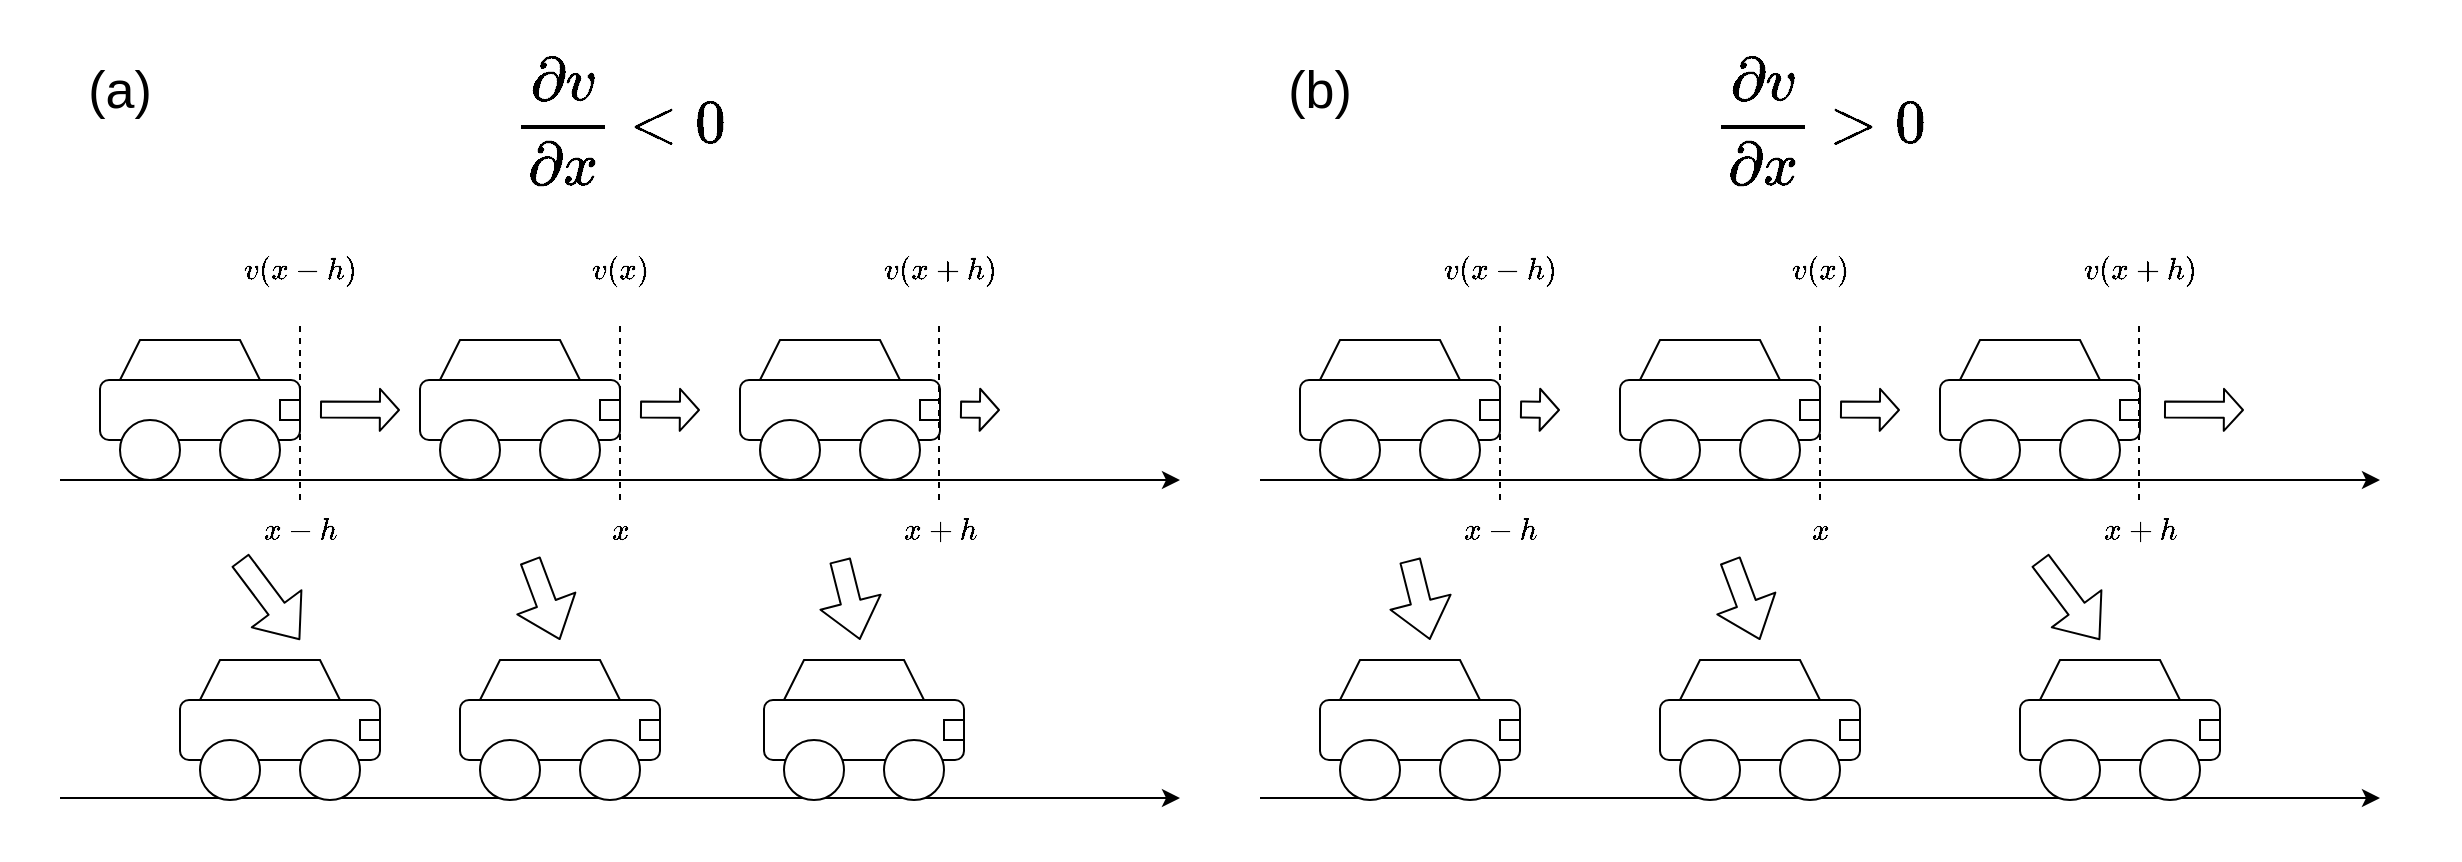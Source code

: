 <mxfile version="26.0.9">
  <diagram id="SmtIXXbZFP3DXlKp8mol" name="ページ1">
    <mxGraphModel dx="1912" dy="1160" grid="1" gridSize="10" guides="1" tooltips="1" connect="1" arrows="1" fold="1" page="1" pageScale="1" pageWidth="1250" pageHeight="450" background="#ffffff" math="1" shadow="0">
      <root>
        <mxCell id="0" />
        <mxCell id="1" parent="0" />
        <mxCell id="lmOXvpT1KxCB2jdBHO6H-160" value="" style="rounded=0;whiteSpace=wrap;html=1;fillColor=default;strokeColor=none;" vertex="1" parent="1">
          <mxGeometry x="10" y="10" width="1230" height="430" as="geometry" />
        </mxCell>
        <mxCell id="2" value="" style="endArrow=classic;html=1;strokeColor=#000000;" parent="1" edge="1">
          <mxGeometry width="50" height="50" relative="1" as="geometry">
            <mxPoint x="40" y="250" as="sourcePoint" />
            <mxPoint x="600" y="250" as="targetPoint" />
          </mxGeometry>
        </mxCell>
        <mxCell id="10" value="" style="group" parent="1" vertex="1" connectable="0">
          <mxGeometry x="60" y="180" width="100" height="70" as="geometry" />
        </mxCell>
        <mxCell id="3" value="" style="rounded=1;whiteSpace=wrap;html=1;fillColor=none;strokeColor=#000000;" parent="10" vertex="1">
          <mxGeometry y="20" width="100" height="30" as="geometry" />
        </mxCell>
        <mxCell id="4" value="" style="shape=trapezoid;perimeter=trapezoidPerimeter;whiteSpace=wrap;html=1;fixedSize=1;strokeColor=#000000;fillColor=none;size=10;" parent="10" vertex="1">
          <mxGeometry x="10" width="70" height="20" as="geometry" />
        </mxCell>
        <mxCell id="6" value="" style="ellipse;whiteSpace=wrap;html=1;aspect=fixed;strokeColor=#000000;fillColor=#FFFFFF;" parent="10" vertex="1">
          <mxGeometry x="60" y="40" width="30" height="30" as="geometry" />
        </mxCell>
        <mxCell id="7" value="" style="ellipse;whiteSpace=wrap;html=1;aspect=fixed;strokeColor=#000000;fillColor=#FFFFFF;" parent="10" vertex="1">
          <mxGeometry x="10" y="40" width="30" height="30" as="geometry" />
        </mxCell>
        <mxCell id="8" value="" style="rounded=0;whiteSpace=wrap;html=1;strokeColor=#000000;fillColor=#FFFFFF;" parent="10" vertex="1">
          <mxGeometry x="90" y="30" width="10" height="10" as="geometry" />
        </mxCell>
        <mxCell id="11" value="" style="group" parent="1" vertex="1" connectable="0">
          <mxGeometry x="220" y="180" width="100" height="70" as="geometry" />
        </mxCell>
        <mxCell id="12" value="" style="rounded=1;whiteSpace=wrap;html=1;fillColor=none;strokeColor=#000000;" parent="11" vertex="1">
          <mxGeometry y="20" width="100" height="30" as="geometry" />
        </mxCell>
        <mxCell id="13" value="" style="shape=trapezoid;perimeter=trapezoidPerimeter;whiteSpace=wrap;html=1;fixedSize=1;strokeColor=#000000;fillColor=none;size=10;" parent="11" vertex="1">
          <mxGeometry x="10" width="70" height="20" as="geometry" />
        </mxCell>
        <mxCell id="14" value="" style="ellipse;whiteSpace=wrap;html=1;aspect=fixed;strokeColor=#000000;fillColor=#FFFFFF;" parent="11" vertex="1">
          <mxGeometry x="60" y="40" width="30" height="30" as="geometry" />
        </mxCell>
        <mxCell id="15" value="" style="ellipse;whiteSpace=wrap;html=1;aspect=fixed;strokeColor=#000000;fillColor=#FFFFFF;" parent="11" vertex="1">
          <mxGeometry x="10" y="40" width="30" height="30" as="geometry" />
        </mxCell>
        <mxCell id="16" value="" style="rounded=0;whiteSpace=wrap;html=1;strokeColor=#000000;fillColor=#FFFFFF;" parent="11" vertex="1">
          <mxGeometry x="90" y="30" width="10" height="10" as="geometry" />
        </mxCell>
        <mxCell id="24" value="" style="shape=flexArrow;endArrow=classic;html=1;strokeColor=#000000;width=8;endSize=2.85;endWidth=12;" parent="11" edge="1">
          <mxGeometry width="50" height="50" relative="1" as="geometry">
            <mxPoint x="-50" y="34.75" as="sourcePoint" />
            <mxPoint x="-10" y="35" as="targetPoint" />
          </mxGeometry>
        </mxCell>
        <mxCell id="28" value="" style="endArrow=none;dashed=1;html=1;strokeWidth=1;strokeColor=#000000;" parent="11" edge="1">
          <mxGeometry width="50" height="50" relative="1" as="geometry">
            <mxPoint x="100" y="80" as="sourcePoint" />
            <mxPoint x="100" y="-10" as="targetPoint" />
          </mxGeometry>
        </mxCell>
        <mxCell id="17" value="" style="group" parent="1" vertex="1" connectable="0">
          <mxGeometry x="380" y="180" width="100" height="70" as="geometry" />
        </mxCell>
        <mxCell id="18" value="" style="rounded=1;whiteSpace=wrap;html=1;fillColor=none;strokeColor=#000000;" parent="17" vertex="1">
          <mxGeometry y="20" width="100" height="30" as="geometry" />
        </mxCell>
        <mxCell id="19" value="" style="shape=trapezoid;perimeter=trapezoidPerimeter;whiteSpace=wrap;html=1;fixedSize=1;strokeColor=#000000;fillColor=none;size=10;" parent="17" vertex="1">
          <mxGeometry x="10" width="70" height="20" as="geometry" />
        </mxCell>
        <mxCell id="20" value="" style="ellipse;whiteSpace=wrap;html=1;aspect=fixed;strokeColor=#000000;fillColor=#FFFFFF;" parent="17" vertex="1">
          <mxGeometry x="60" y="40" width="30" height="30" as="geometry" />
        </mxCell>
        <mxCell id="21" value="" style="ellipse;whiteSpace=wrap;html=1;aspect=fixed;strokeColor=#000000;fillColor=#FFFFFF;" parent="17" vertex="1">
          <mxGeometry x="10" y="40" width="30" height="30" as="geometry" />
        </mxCell>
        <mxCell id="22" value="" style="rounded=0;whiteSpace=wrap;html=1;strokeColor=#000000;fillColor=#FFFFFF;" parent="17" vertex="1">
          <mxGeometry x="90" y="30" width="10" height="10" as="geometry" />
        </mxCell>
        <mxCell id="29" value="" style="endArrow=none;dashed=1;html=1;strokeWidth=1;strokeColor=#000000;" parent="17" edge="1">
          <mxGeometry width="50" height="50" relative="1" as="geometry">
            <mxPoint x="99.5" y="80" as="sourcePoint" />
            <mxPoint x="99.5" y="-10" as="targetPoint" />
          </mxGeometry>
        </mxCell>
        <mxCell id="25" value="" style="shape=flexArrow;endArrow=classic;html=1;strokeColor=#000000;width=8;endSize=2.85;endWidth=12;" parent="1" edge="1">
          <mxGeometry width="50" height="50" relative="1" as="geometry">
            <mxPoint x="490" y="214.75" as="sourcePoint" />
            <mxPoint x="510" y="215" as="targetPoint" />
          </mxGeometry>
        </mxCell>
        <mxCell id="26" value="" style="shape=flexArrow;endArrow=classic;html=1;strokeColor=#000000;width=8;endSize=2.85;endWidth=12;" parent="1" edge="1">
          <mxGeometry width="50" height="50" relative="1" as="geometry">
            <mxPoint x="330" y="214.75" as="sourcePoint" />
            <mxPoint x="360" y="215" as="targetPoint" />
          </mxGeometry>
        </mxCell>
        <mxCell id="27" value="" style="endArrow=none;dashed=1;html=1;strokeWidth=1;strokeColor=#000000;" parent="1" edge="1">
          <mxGeometry width="50" height="50" relative="1" as="geometry">
            <mxPoint x="160" y="260" as="sourcePoint" />
            <mxPoint x="160" y="170" as="targetPoint" />
          </mxGeometry>
        </mxCell>
        <mxCell id="30" value="`x`" style="text;html=1;strokeColor=none;fillColor=none;align=center;verticalAlign=middle;whiteSpace=wrap;rounded=0;fontColor=#000000;fontSize=13;" parent="1" vertex="1">
          <mxGeometry x="300" y="260" width="40" height="30" as="geometry" />
        </mxCell>
        <mxCell id="31" value="`x+h`" style="text;html=1;strokeColor=none;fillColor=none;align=center;verticalAlign=middle;whiteSpace=wrap;rounded=0;fontColor=#000000;fontSize=13;" parent="1" vertex="1">
          <mxGeometry x="460" y="260" width="40" height="30" as="geometry" />
        </mxCell>
        <mxCell id="32" value="`x-h`" style="text;html=1;strokeColor=none;fillColor=none;align=center;verticalAlign=middle;whiteSpace=wrap;rounded=0;fontColor=#000000;fontSize=13;" parent="1" vertex="1">
          <mxGeometry x="140" y="260" width="40" height="30" as="geometry" />
        </mxCell>
        <mxCell id="33" value="`v(x-h)`" style="text;html=1;strokeColor=none;fillColor=none;align=center;verticalAlign=middle;whiteSpace=wrap;rounded=0;fontColor=#000000;fontSize=13;" parent="1" vertex="1">
          <mxGeometry x="130" y="130" width="60" height="30" as="geometry" />
        </mxCell>
        <mxCell id="34" value="`v(x)`" style="text;html=1;strokeColor=none;fillColor=none;align=center;verticalAlign=middle;whiteSpace=wrap;rounded=0;fontColor=#000000;fontSize=13;" parent="1" vertex="1">
          <mxGeometry x="290" y="130" width="60" height="30" as="geometry" />
        </mxCell>
        <mxCell id="35" value="`v(x+h)`" style="text;html=1;strokeColor=none;fillColor=none;align=center;verticalAlign=middle;whiteSpace=wrap;rounded=0;fontColor=#000000;fontSize=13;" parent="1" vertex="1">
          <mxGeometry x="450" y="130" width="60" height="30" as="geometry" />
        </mxCell>
        <mxCell id="67" value="" style="endArrow=classic;html=1;strokeColor=#000000;" parent="1" edge="1">
          <mxGeometry width="50" height="50" relative="1" as="geometry">
            <mxPoint x="40" y="409" as="sourcePoint" />
            <mxPoint x="600" y="409" as="targetPoint" />
          </mxGeometry>
        </mxCell>
        <mxCell id="68" value="" style="group" parent="1" vertex="1" connectable="0">
          <mxGeometry x="100" y="340" width="100" height="70" as="geometry" />
        </mxCell>
        <mxCell id="69" value="" style="rounded=1;whiteSpace=wrap;html=1;fillColor=none;strokeColor=#000000;" parent="68" vertex="1">
          <mxGeometry y="20" width="100" height="30" as="geometry" />
        </mxCell>
        <mxCell id="70" value="" style="shape=trapezoid;perimeter=trapezoidPerimeter;whiteSpace=wrap;html=1;fixedSize=1;strokeColor=#000000;fillColor=none;size=10;" parent="68" vertex="1">
          <mxGeometry x="10" width="70" height="20" as="geometry" />
        </mxCell>
        <mxCell id="71" value="" style="ellipse;whiteSpace=wrap;html=1;aspect=fixed;strokeColor=#000000;fillColor=#FFFFFF;" parent="68" vertex="1">
          <mxGeometry x="60" y="40" width="30" height="30" as="geometry" />
        </mxCell>
        <mxCell id="72" value="" style="ellipse;whiteSpace=wrap;html=1;aspect=fixed;strokeColor=#000000;fillColor=#FFFFFF;" parent="68" vertex="1">
          <mxGeometry x="10" y="40" width="30" height="30" as="geometry" />
        </mxCell>
        <mxCell id="73" value="" style="rounded=0;whiteSpace=wrap;html=1;strokeColor=#000000;fillColor=#FFFFFF;" parent="68" vertex="1">
          <mxGeometry x="90" y="30" width="10" height="10" as="geometry" />
        </mxCell>
        <mxCell id="82" value="" style="group" parent="1" vertex="1" connectable="0">
          <mxGeometry x="392" y="340" width="100" height="70" as="geometry" />
        </mxCell>
        <mxCell id="83" value="" style="rounded=1;whiteSpace=wrap;html=1;fillColor=none;strokeColor=#000000;" parent="82" vertex="1">
          <mxGeometry y="20" width="100" height="30" as="geometry" />
        </mxCell>
        <mxCell id="84" value="" style="shape=trapezoid;perimeter=trapezoidPerimeter;whiteSpace=wrap;html=1;fixedSize=1;strokeColor=#000000;fillColor=none;size=10;" parent="82" vertex="1">
          <mxGeometry x="10" width="70" height="20" as="geometry" />
        </mxCell>
        <mxCell id="85" value="" style="ellipse;whiteSpace=wrap;html=1;aspect=fixed;strokeColor=#000000;fillColor=#FFFFFF;" parent="82" vertex="1">
          <mxGeometry x="60" y="40" width="30" height="30" as="geometry" />
        </mxCell>
        <mxCell id="86" value="" style="ellipse;whiteSpace=wrap;html=1;aspect=fixed;strokeColor=#000000;fillColor=#FFFFFF;" parent="82" vertex="1">
          <mxGeometry x="10" y="40" width="30" height="30" as="geometry" />
        </mxCell>
        <mxCell id="87" value="" style="rounded=0;whiteSpace=wrap;html=1;strokeColor=#000000;fillColor=#FFFFFF;" parent="82" vertex="1">
          <mxGeometry x="90" y="30" width="10" height="10" as="geometry" />
        </mxCell>
        <mxCell id="100" value="" style="group" parent="1" vertex="1" connectable="0">
          <mxGeometry x="240" y="340" width="100" height="70" as="geometry" />
        </mxCell>
        <mxCell id="75" value="" style="rounded=1;whiteSpace=wrap;html=1;fillColor=none;strokeColor=#000000;" parent="100" vertex="1">
          <mxGeometry y="20" width="100" height="30" as="geometry" />
        </mxCell>
        <mxCell id="76" value="" style="shape=trapezoid;perimeter=trapezoidPerimeter;whiteSpace=wrap;html=1;fixedSize=1;strokeColor=#000000;fillColor=none;size=10;" parent="100" vertex="1">
          <mxGeometry x="10" width="70" height="20" as="geometry" />
        </mxCell>
        <mxCell id="77" value="" style="ellipse;whiteSpace=wrap;html=1;aspect=fixed;strokeColor=#000000;fillColor=#FFFFFF;" parent="100" vertex="1">
          <mxGeometry x="60" y="40" width="30" height="30" as="geometry" />
        </mxCell>
        <mxCell id="78" value="" style="ellipse;whiteSpace=wrap;html=1;aspect=fixed;strokeColor=#000000;fillColor=#FFFFFF;" parent="100" vertex="1">
          <mxGeometry x="10" y="40" width="30" height="30" as="geometry" />
        </mxCell>
        <mxCell id="79" value="" style="rounded=0;whiteSpace=wrap;html=1;strokeColor=#000000;fillColor=#FFFFFF;" parent="100" vertex="1">
          <mxGeometry x="90" y="30" width="10" height="10" as="geometry" />
        </mxCell>
        <mxCell id="101" value="" style="shape=flexArrow;endArrow=classic;html=1;strokeColor=#000000;strokeWidth=1;fontSize=13;fontColor=#000000;" parent="1" edge="1">
          <mxGeometry width="50" height="50" relative="1" as="geometry">
            <mxPoint x="130" y="290" as="sourcePoint" />
            <mxPoint x="160" y="330" as="targetPoint" />
          </mxGeometry>
        </mxCell>
        <mxCell id="102" value="" style="shape=flexArrow;endArrow=classic;html=1;strokeColor=#000000;strokeWidth=1;fontSize=13;fontColor=#000000;" parent="1" edge="1">
          <mxGeometry width="50" height="50" relative="1" as="geometry">
            <mxPoint x="275" y="290" as="sourcePoint" />
            <mxPoint x="290" y="330" as="targetPoint" />
          </mxGeometry>
        </mxCell>
        <mxCell id="103" value="" style="shape=flexArrow;endArrow=classic;html=1;strokeColor=#000000;strokeWidth=1;fontSize=13;fontColor=#000000;" parent="1" edge="1">
          <mxGeometry width="50" height="50" relative="1" as="geometry">
            <mxPoint x="430" y="290" as="sourcePoint" />
            <mxPoint x="440" y="330" as="targetPoint" />
          </mxGeometry>
        </mxCell>
        <mxCell id="104" value="`\frac{\partial v}{\partial x} &amp;lt; 0`" style="text;html=1;strokeColor=none;fillColor=none;align=center;verticalAlign=middle;whiteSpace=wrap;rounded=0;fontColor=#000000;fontSize=26;" parent="1" vertex="1">
          <mxGeometry x="265" y="40" width="110" height="60" as="geometry" />
        </mxCell>
        <mxCell id="105" value="" style="endArrow=classic;html=1;strokeColor=#000000;" parent="1" edge="1">
          <mxGeometry width="50" height="50" relative="1" as="geometry">
            <mxPoint x="640" y="250" as="sourcePoint" />
            <mxPoint x="1200" y="250" as="targetPoint" />
          </mxGeometry>
        </mxCell>
        <mxCell id="106" value="" style="group" parent="1" vertex="1" connectable="0">
          <mxGeometry x="660" y="180" width="100" height="70" as="geometry" />
        </mxCell>
        <mxCell id="107" value="" style="rounded=1;whiteSpace=wrap;html=1;fillColor=none;strokeColor=#000000;" parent="106" vertex="1">
          <mxGeometry y="20" width="100" height="30" as="geometry" />
        </mxCell>
        <mxCell id="108" value="" style="shape=trapezoid;perimeter=trapezoidPerimeter;whiteSpace=wrap;html=1;fixedSize=1;strokeColor=#000000;fillColor=none;size=10;" parent="106" vertex="1">
          <mxGeometry x="10" width="70" height="20" as="geometry" />
        </mxCell>
        <mxCell id="109" value="" style="ellipse;whiteSpace=wrap;html=1;aspect=fixed;strokeColor=#000000;fillColor=#FFFFFF;" parent="106" vertex="1">
          <mxGeometry x="60" y="40" width="30" height="30" as="geometry" />
        </mxCell>
        <mxCell id="110" value="" style="ellipse;whiteSpace=wrap;html=1;aspect=fixed;strokeColor=#000000;fillColor=#FFFFFF;" parent="106" vertex="1">
          <mxGeometry x="10" y="40" width="30" height="30" as="geometry" />
        </mxCell>
        <mxCell id="111" value="" style="rounded=0;whiteSpace=wrap;html=1;strokeColor=#000000;fillColor=#FFFFFF;" parent="106" vertex="1">
          <mxGeometry x="90" y="30" width="10" height="10" as="geometry" />
        </mxCell>
        <mxCell id="120" value="" style="group" parent="1" vertex="1" connectable="0">
          <mxGeometry x="980" y="180" width="100" height="70" as="geometry" />
        </mxCell>
        <mxCell id="121" value="" style="rounded=1;whiteSpace=wrap;html=1;fillColor=none;strokeColor=#000000;" parent="120" vertex="1">
          <mxGeometry y="20" width="100" height="30" as="geometry" />
        </mxCell>
        <mxCell id="122" value="" style="shape=trapezoid;perimeter=trapezoidPerimeter;whiteSpace=wrap;html=1;fixedSize=1;strokeColor=#000000;fillColor=none;size=10;" parent="120" vertex="1">
          <mxGeometry x="10" width="70" height="20" as="geometry" />
        </mxCell>
        <mxCell id="123" value="" style="ellipse;whiteSpace=wrap;html=1;aspect=fixed;strokeColor=#000000;fillColor=#FFFFFF;" parent="120" vertex="1">
          <mxGeometry x="60" y="40" width="30" height="30" as="geometry" />
        </mxCell>
        <mxCell id="124" value="" style="ellipse;whiteSpace=wrap;html=1;aspect=fixed;strokeColor=#000000;fillColor=#FFFFFF;" parent="120" vertex="1">
          <mxGeometry x="10" y="40" width="30" height="30" as="geometry" />
        </mxCell>
        <mxCell id="125" value="" style="rounded=0;whiteSpace=wrap;html=1;strokeColor=#000000;fillColor=#FFFFFF;" parent="120" vertex="1">
          <mxGeometry x="90" y="30" width="10" height="10" as="geometry" />
        </mxCell>
        <mxCell id="126" value="" style="endArrow=none;dashed=1;html=1;strokeWidth=1;strokeColor=#000000;" parent="120" edge="1">
          <mxGeometry width="50" height="50" relative="1" as="geometry">
            <mxPoint x="99.5" y="80" as="sourcePoint" />
            <mxPoint x="99.5" y="-10" as="targetPoint" />
          </mxGeometry>
        </mxCell>
        <mxCell id="127" value="" style="shape=flexArrow;endArrow=classic;html=1;strokeColor=#000000;width=8;endSize=2.85;endWidth=12;" parent="1" edge="1">
          <mxGeometry width="50" height="50" relative="1" as="geometry">
            <mxPoint x="770" y="214.75" as="sourcePoint" />
            <mxPoint x="790" y="215" as="targetPoint" />
          </mxGeometry>
        </mxCell>
        <mxCell id="128" value="" style="shape=flexArrow;endArrow=classic;html=1;strokeColor=#000000;width=8;endSize=2.85;endWidth=12;" parent="1" edge="1">
          <mxGeometry width="50" height="50" relative="1" as="geometry">
            <mxPoint x="930" y="214.75" as="sourcePoint" />
            <mxPoint x="960" y="215" as="targetPoint" />
          </mxGeometry>
        </mxCell>
        <mxCell id="129" value="" style="endArrow=none;dashed=1;html=1;strokeWidth=1;strokeColor=#000000;" parent="1" edge="1">
          <mxGeometry width="50" height="50" relative="1" as="geometry">
            <mxPoint x="760" y="260" as="sourcePoint" />
            <mxPoint x="760" y="170" as="targetPoint" />
          </mxGeometry>
        </mxCell>
        <mxCell id="130" value="`x`" style="text;html=1;strokeColor=none;fillColor=none;align=center;verticalAlign=middle;whiteSpace=wrap;rounded=0;fontColor=#000000;fontSize=13;" parent="1" vertex="1">
          <mxGeometry x="900" y="260" width="40" height="30" as="geometry" />
        </mxCell>
        <mxCell id="131" value="`x+h`" style="text;html=1;strokeColor=none;fillColor=none;align=center;verticalAlign=middle;whiteSpace=wrap;rounded=0;fontColor=#000000;fontSize=13;" parent="1" vertex="1">
          <mxGeometry x="1060" y="260" width="40" height="30" as="geometry" />
        </mxCell>
        <mxCell id="132" value="`x-h`" style="text;html=1;strokeColor=none;fillColor=none;align=center;verticalAlign=middle;whiteSpace=wrap;rounded=0;fontColor=#000000;fontSize=13;" parent="1" vertex="1">
          <mxGeometry x="740" y="260" width="40" height="30" as="geometry" />
        </mxCell>
        <mxCell id="133" value="`v(x-h)`" style="text;html=1;strokeColor=none;fillColor=none;align=center;verticalAlign=middle;whiteSpace=wrap;rounded=0;fontColor=#000000;fontSize=13;" parent="1" vertex="1">
          <mxGeometry x="730" y="130" width="60" height="30" as="geometry" />
        </mxCell>
        <mxCell id="134" value="`v(x)`" style="text;html=1;strokeColor=none;fillColor=none;align=center;verticalAlign=middle;whiteSpace=wrap;rounded=0;fontColor=#000000;fontSize=13;" parent="1" vertex="1">
          <mxGeometry x="890" y="130" width="60" height="30" as="geometry" />
        </mxCell>
        <mxCell id="135" value="`v(x+h)`" style="text;html=1;strokeColor=none;fillColor=none;align=center;verticalAlign=middle;whiteSpace=wrap;rounded=0;fontColor=#000000;fontSize=13;" parent="1" vertex="1">
          <mxGeometry x="1050" y="130" width="60" height="30" as="geometry" />
        </mxCell>
        <mxCell id="136" value="" style="endArrow=classic;html=1;strokeColor=#000000;" parent="1" edge="1">
          <mxGeometry width="50" height="50" relative="1" as="geometry">
            <mxPoint x="640" y="409" as="sourcePoint" />
            <mxPoint x="1200" y="409" as="targetPoint" />
          </mxGeometry>
        </mxCell>
        <mxCell id="137" value="" style="group" parent="1" vertex="1" connectable="0">
          <mxGeometry x="670" y="340" width="100" height="70" as="geometry" />
        </mxCell>
        <mxCell id="138" value="" style="rounded=1;whiteSpace=wrap;html=1;fillColor=none;strokeColor=#000000;" parent="137" vertex="1">
          <mxGeometry y="20" width="100" height="30" as="geometry" />
        </mxCell>
        <mxCell id="139" value="" style="shape=trapezoid;perimeter=trapezoidPerimeter;whiteSpace=wrap;html=1;fixedSize=1;strokeColor=#000000;fillColor=none;size=10;" parent="137" vertex="1">
          <mxGeometry x="10" width="70" height="20" as="geometry" />
        </mxCell>
        <mxCell id="140" value="" style="ellipse;whiteSpace=wrap;html=1;aspect=fixed;strokeColor=#000000;fillColor=#FFFFFF;" parent="137" vertex="1">
          <mxGeometry x="60" y="40" width="30" height="30" as="geometry" />
        </mxCell>
        <mxCell id="141" value="" style="ellipse;whiteSpace=wrap;html=1;aspect=fixed;strokeColor=#000000;fillColor=#FFFFFF;" parent="137" vertex="1">
          <mxGeometry x="10" y="40" width="30" height="30" as="geometry" />
        </mxCell>
        <mxCell id="142" value="" style="rounded=0;whiteSpace=wrap;html=1;strokeColor=#000000;fillColor=#FFFFFF;" parent="137" vertex="1">
          <mxGeometry x="90" y="30" width="10" height="10" as="geometry" />
        </mxCell>
        <mxCell id="143" value="" style="group" parent="1" vertex="1" connectable="0">
          <mxGeometry x="1020" y="340" width="100" height="70" as="geometry" />
        </mxCell>
        <mxCell id="144" value="" style="rounded=1;whiteSpace=wrap;html=1;fillColor=none;strokeColor=#000000;" parent="143" vertex="1">
          <mxGeometry y="20" width="100" height="30" as="geometry" />
        </mxCell>
        <mxCell id="145" value="" style="shape=trapezoid;perimeter=trapezoidPerimeter;whiteSpace=wrap;html=1;fixedSize=1;strokeColor=#000000;fillColor=none;size=10;" parent="143" vertex="1">
          <mxGeometry x="10" width="70" height="20" as="geometry" />
        </mxCell>
        <mxCell id="146" value="" style="ellipse;whiteSpace=wrap;html=1;aspect=fixed;strokeColor=#000000;fillColor=#FFFFFF;" parent="143" vertex="1">
          <mxGeometry x="60" y="40" width="30" height="30" as="geometry" />
        </mxCell>
        <mxCell id="147" value="" style="ellipse;whiteSpace=wrap;html=1;aspect=fixed;strokeColor=#000000;fillColor=#FFFFFF;" parent="143" vertex="1">
          <mxGeometry x="10" y="40" width="30" height="30" as="geometry" />
        </mxCell>
        <mxCell id="148" value="" style="rounded=0;whiteSpace=wrap;html=1;strokeColor=#000000;fillColor=#FFFFFF;" parent="143" vertex="1">
          <mxGeometry x="90" y="30" width="10" height="10" as="geometry" />
        </mxCell>
        <mxCell id="149" value="" style="group" parent="1" vertex="1" connectable="0">
          <mxGeometry x="840" y="340" width="100" height="70" as="geometry" />
        </mxCell>
        <mxCell id="150" value="" style="rounded=1;whiteSpace=wrap;html=1;fillColor=none;strokeColor=#000000;" parent="149" vertex="1">
          <mxGeometry y="20" width="100" height="30" as="geometry" />
        </mxCell>
        <mxCell id="151" value="" style="shape=trapezoid;perimeter=trapezoidPerimeter;whiteSpace=wrap;html=1;fixedSize=1;strokeColor=#000000;fillColor=none;size=10;" parent="149" vertex="1">
          <mxGeometry x="10" width="70" height="20" as="geometry" />
        </mxCell>
        <mxCell id="152" value="" style="ellipse;whiteSpace=wrap;html=1;aspect=fixed;strokeColor=#000000;fillColor=#FFFFFF;" parent="149" vertex="1">
          <mxGeometry x="60" y="40" width="30" height="30" as="geometry" />
        </mxCell>
        <mxCell id="153" value="" style="ellipse;whiteSpace=wrap;html=1;aspect=fixed;strokeColor=#000000;fillColor=#FFFFFF;" parent="149" vertex="1">
          <mxGeometry x="10" y="40" width="30" height="30" as="geometry" />
        </mxCell>
        <mxCell id="154" value="" style="rounded=0;whiteSpace=wrap;html=1;strokeColor=#000000;fillColor=#FFFFFF;" parent="149" vertex="1">
          <mxGeometry x="90" y="30" width="10" height="10" as="geometry" />
        </mxCell>
        <mxCell id="155" value="" style="shape=flexArrow;endArrow=classic;html=1;strokeColor=#000000;strokeWidth=1;fontSize=13;fontColor=#000000;" parent="1" edge="1">
          <mxGeometry width="50" height="50" relative="1" as="geometry">
            <mxPoint x="1030" y="290" as="sourcePoint" />
            <mxPoint x="1060" y="330" as="targetPoint" />
          </mxGeometry>
        </mxCell>
        <mxCell id="156" value="" style="shape=flexArrow;endArrow=classic;html=1;strokeColor=#000000;strokeWidth=1;fontSize=13;fontColor=#000000;" parent="1" edge="1">
          <mxGeometry width="50" height="50" relative="1" as="geometry">
            <mxPoint x="875" y="290" as="sourcePoint" />
            <mxPoint x="890" y="330" as="targetPoint" />
          </mxGeometry>
        </mxCell>
        <mxCell id="157" value="" style="shape=flexArrow;endArrow=classic;html=1;strokeColor=#000000;strokeWidth=1;fontSize=13;fontColor=#000000;" parent="1" edge="1">
          <mxGeometry width="50" height="50" relative="1" as="geometry">
            <mxPoint x="715" y="290" as="sourcePoint" />
            <mxPoint x="725" y="330" as="targetPoint" />
          </mxGeometry>
        </mxCell>
        <mxCell id="158" value="`\frac{\partial v}{\partial x} &amp;gt; 0`" style="text;html=1;strokeColor=none;fillColor=none;align=center;verticalAlign=middle;whiteSpace=wrap;rounded=0;fontColor=#000000;fontSize=26;" parent="1" vertex="1">
          <mxGeometry x="865" y="40" width="110" height="60" as="geometry" />
        </mxCell>
        <mxCell id="113" value="" style="rounded=1;whiteSpace=wrap;html=1;fillColor=none;strokeColor=#000000;" parent="1" vertex="1">
          <mxGeometry x="820" y="200" width="100" height="30" as="geometry" />
        </mxCell>
        <mxCell id="114" value="" style="shape=trapezoid;perimeter=trapezoidPerimeter;whiteSpace=wrap;html=1;fixedSize=1;strokeColor=#000000;fillColor=none;size=10;" parent="1" vertex="1">
          <mxGeometry x="830" y="180" width="70" height="20" as="geometry" />
        </mxCell>
        <mxCell id="115" value="" style="ellipse;whiteSpace=wrap;html=1;aspect=fixed;strokeColor=#000000;fillColor=#FFFFFF;" parent="1" vertex="1">
          <mxGeometry x="880" y="220" width="30" height="30" as="geometry" />
        </mxCell>
        <mxCell id="116" value="" style="ellipse;whiteSpace=wrap;html=1;aspect=fixed;strokeColor=#000000;fillColor=#FFFFFF;" parent="1" vertex="1">
          <mxGeometry x="830" y="220" width="30" height="30" as="geometry" />
        </mxCell>
        <mxCell id="117" value="" style="rounded=0;whiteSpace=wrap;html=1;strokeColor=#000000;fillColor=#FFFFFF;" parent="1" vertex="1">
          <mxGeometry x="910" y="210" width="10" height="10" as="geometry" />
        </mxCell>
        <mxCell id="118" value="" style="shape=flexArrow;endArrow=classic;html=1;strokeColor=#000000;width=8;endSize=2.85;endWidth=12;" parent="1" edge="1">
          <mxGeometry width="50" height="50" relative="1" as="geometry">
            <mxPoint x="1092" y="214.75" as="sourcePoint" />
            <mxPoint x="1132" y="215" as="targetPoint" />
          </mxGeometry>
        </mxCell>
        <mxCell id="119" value="" style="endArrow=none;dashed=1;html=1;strokeWidth=1;strokeColor=#000000;" parent="1" edge="1">
          <mxGeometry width="50" height="50" relative="1" as="geometry">
            <mxPoint x="920" y="260" as="sourcePoint" />
            <mxPoint x="920" y="170" as="targetPoint" />
          </mxGeometry>
        </mxCell>
        <mxCell id="159" value="(a)" style="text;html=1;strokeColor=none;fillColor=none;align=center;verticalAlign=middle;whiteSpace=wrap;rounded=0;fontSize=26;fontColor=#000000;" parent="1" vertex="1">
          <mxGeometry x="40" y="40" width="60" height="30" as="geometry" />
        </mxCell>
        <mxCell id="160" value="(b)" style="text;html=1;strokeColor=none;fillColor=none;align=center;verticalAlign=middle;whiteSpace=wrap;rounded=0;fontSize=26;fontColor=#000000;" parent="1" vertex="1">
          <mxGeometry x="640" y="40" width="60" height="30" as="geometry" />
        </mxCell>
      </root>
    </mxGraphModel>
  </diagram>
</mxfile>
